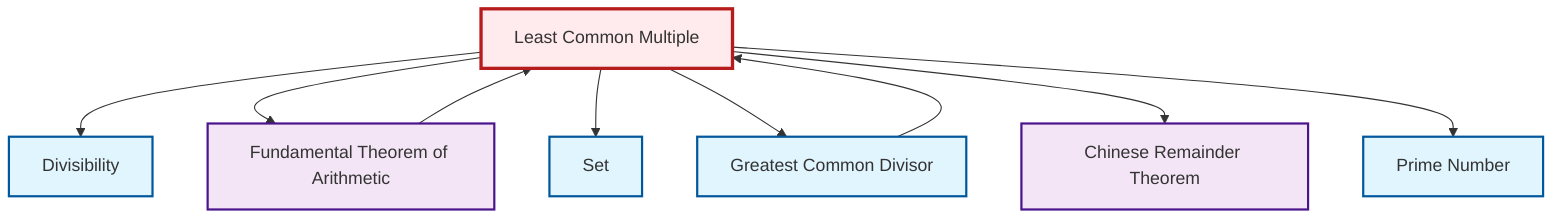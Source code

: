 graph TD
    classDef definition fill:#e1f5fe,stroke:#01579b,stroke-width:2px
    classDef theorem fill:#f3e5f5,stroke:#4a148c,stroke-width:2px
    classDef axiom fill:#fff3e0,stroke:#e65100,stroke-width:2px
    classDef example fill:#e8f5e9,stroke:#1b5e20,stroke-width:2px
    classDef current fill:#ffebee,stroke:#b71c1c,stroke-width:3px
    def-lcm["Least Common Multiple"]:::definition
    def-set["Set"]:::definition
    thm-chinese-remainder["Chinese Remainder Theorem"]:::theorem
    def-gcd["Greatest Common Divisor"]:::definition
    thm-fundamental-arithmetic["Fundamental Theorem of Arithmetic"]:::theorem
    def-divisibility["Divisibility"]:::definition
    def-prime["Prime Number"]:::definition
    def-lcm --> def-divisibility
    thm-fundamental-arithmetic --> def-lcm
    def-lcm --> thm-fundamental-arithmetic
    def-gcd --> def-lcm
    def-lcm --> def-set
    def-lcm --> def-gcd
    def-lcm --> thm-chinese-remainder
    def-lcm --> def-prime
    class def-lcm current